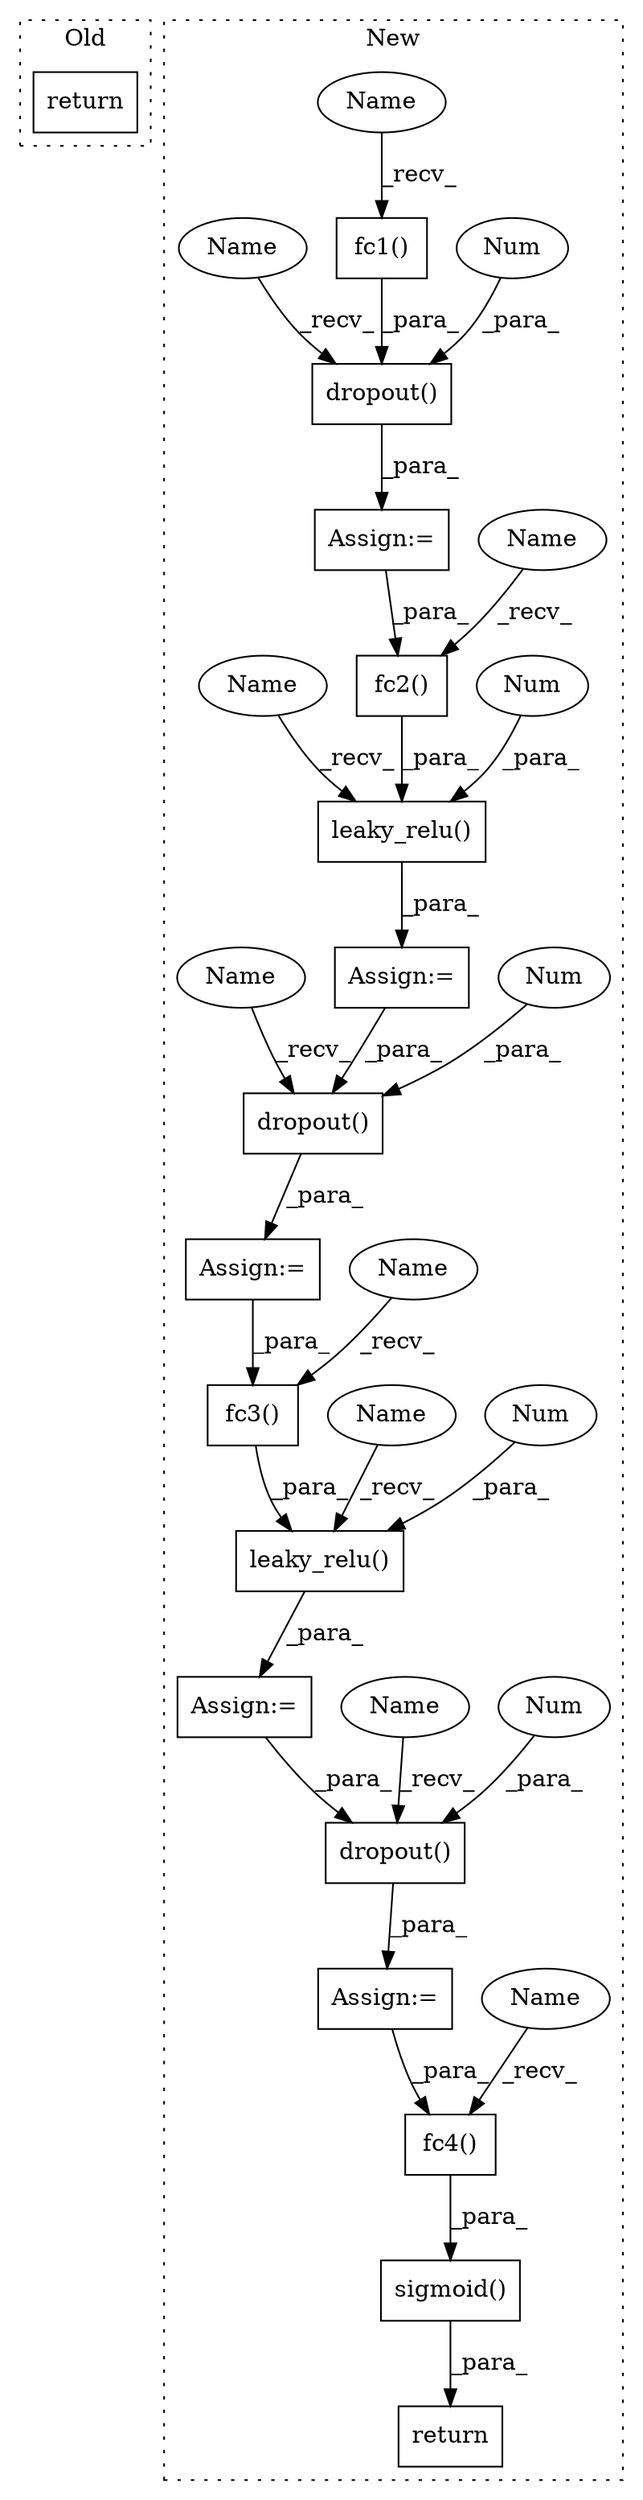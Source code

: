 digraph G {
subgraph cluster0 {
1 [label="return" a="93" s="1352" l="7" shape="box"];
label = "Old";
style="dotted";
}
subgraph cluster1 {
2 [label="fc3()" a="75" s="1514,1524" l="9,1" shape="box"];
3 [label="fc2()" a="75" s="1441,1451" l="9,1" shape="box"];
4 [label="Assign:=" a="68" s="1468" l="3" shape="box"];
5 [label="Assign:=" a="68" s="1541" l="3" shape="box"];
6 [label="return" a="93" s="1570" l="7" shape="box"];
7 [label="Assign:=" a="68" s="1498" l="3" shape="box"];
8 [label="fc1()" a="75" s="1368,1378" l="9,1" shape="box"];
9 [label="leaky_relu()" a="75" s="1501,1530" l="13,1" shape="box"];
10 [label="dropout()" a="75" s="1544,1560" l="10,1" shape="box"];
11 [label="fc4()" a="75" s="1591,1601" l="9,1" shape="box"];
12 [label="leaky_relu()" a="75" s="1428,1457" l="13,1" shape="box"];
13 [label="dropout()" a="75" s="1398,1414" l="10,1" shape="box"];
14 [label="sigmoid()" a="75" s="1577,1602" l="14,1" shape="box"];
15 [label="dropout()" a="75" s="1471,1487" l="10,1" shape="box"];
16 [label="Num" a="76" s="1411" l="3" shape="ellipse"];
17 [label="Num" a="76" s="1484" l="3" shape="ellipse"];
18 [label="Num" a="76" s="1454" l="3" shape="ellipse"];
19 [label="Num" a="76" s="1527" l="3" shape="ellipse"];
20 [label="Num" a="76" s="1557" l="3" shape="ellipse"];
21 [label="Assign:=" a="68" s="1425" l="3" shape="box"];
22 [label="Assign:=" a="68" s="1395" l="3" shape="box"];
23 [label="Name" a="87" s="1441" l="4" shape="ellipse"];
24 [label="Name" a="87" s="1368" l="4" shape="ellipse"];
25 [label="Name" a="87" s="1514" l="4" shape="ellipse"];
26 [label="Name" a="87" s="1591" l="4" shape="ellipse"];
27 [label="Name" a="87" s="1398" l="1" shape="ellipse"];
28 [label="Name" a="87" s="1501" l="1" shape="ellipse"];
29 [label="Name" a="87" s="1544" l="1" shape="ellipse"];
30 [label="Name" a="87" s="1428" l="1" shape="ellipse"];
31 [label="Name" a="87" s="1471" l="1" shape="ellipse"];
label = "New";
style="dotted";
}
2 -> 9 [label="_para_"];
3 -> 12 [label="_para_"];
4 -> 2 [label="_para_"];
5 -> 11 [label="_para_"];
7 -> 10 [label="_para_"];
8 -> 13 [label="_para_"];
9 -> 7 [label="_para_"];
10 -> 5 [label="_para_"];
11 -> 14 [label="_para_"];
12 -> 21 [label="_para_"];
13 -> 22 [label="_para_"];
14 -> 6 [label="_para_"];
15 -> 4 [label="_para_"];
16 -> 13 [label="_para_"];
17 -> 15 [label="_para_"];
18 -> 12 [label="_para_"];
19 -> 9 [label="_para_"];
20 -> 10 [label="_para_"];
21 -> 15 [label="_para_"];
22 -> 3 [label="_para_"];
23 -> 3 [label="_recv_"];
24 -> 8 [label="_recv_"];
25 -> 2 [label="_recv_"];
26 -> 11 [label="_recv_"];
27 -> 13 [label="_recv_"];
28 -> 9 [label="_recv_"];
29 -> 10 [label="_recv_"];
30 -> 12 [label="_recv_"];
31 -> 15 [label="_recv_"];
}